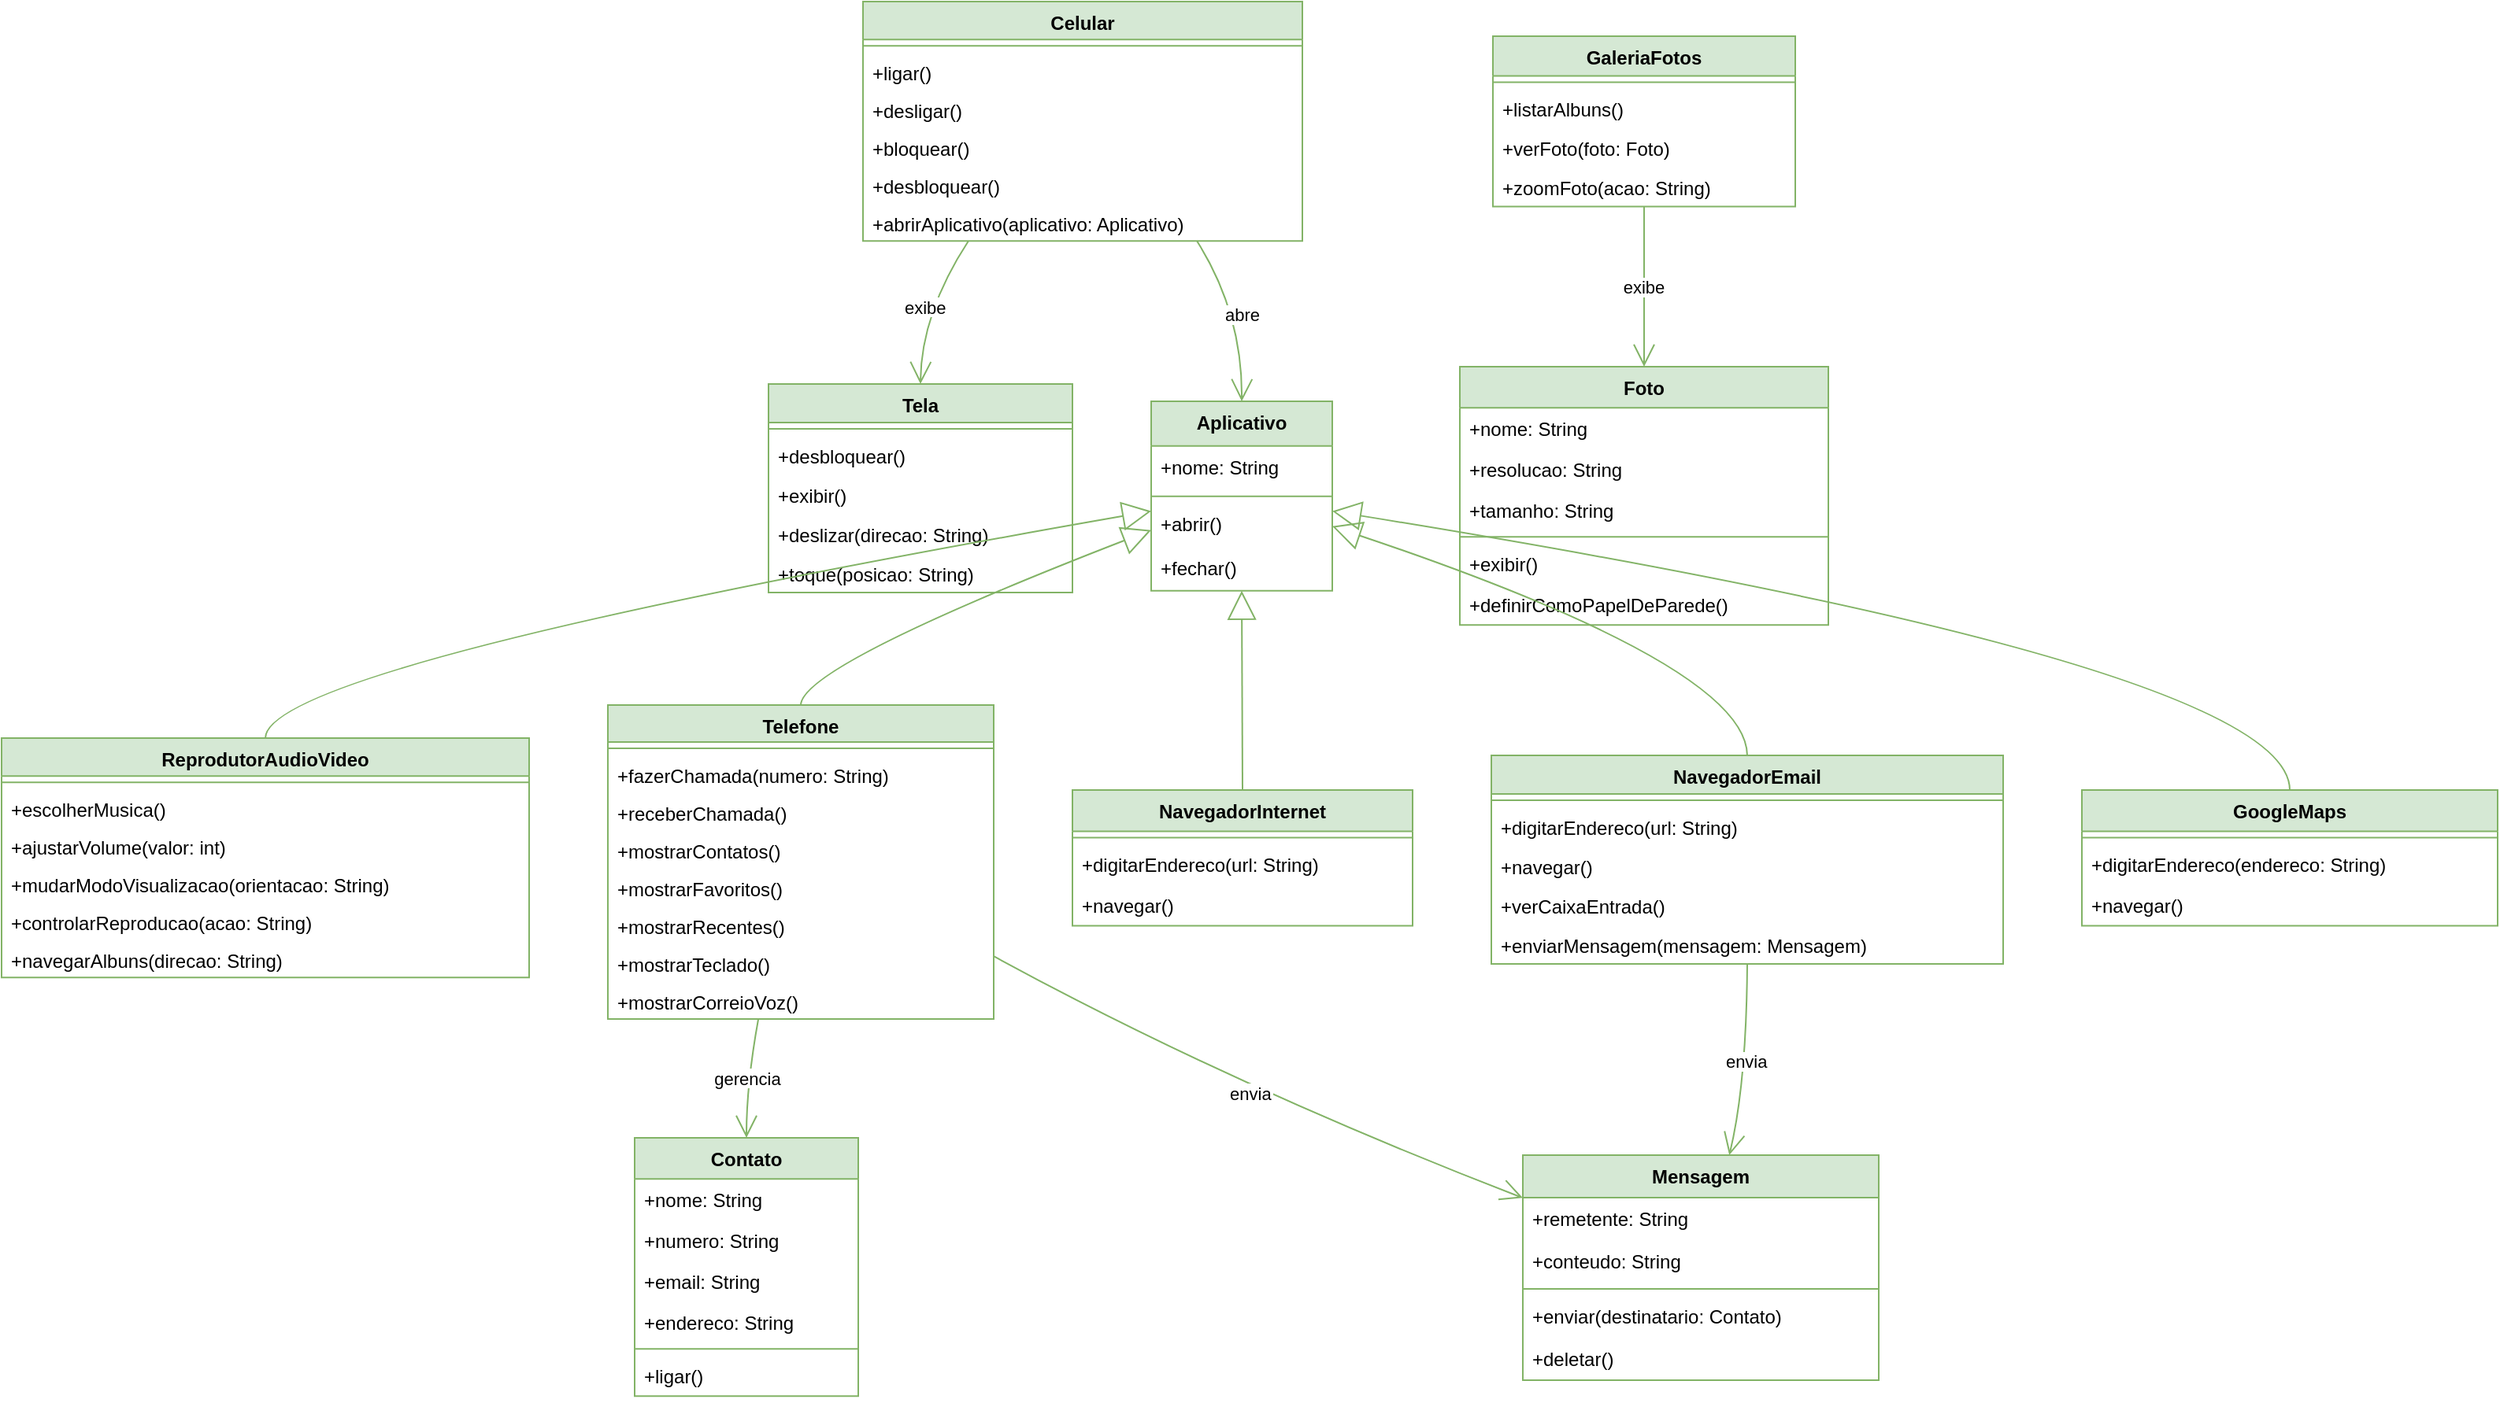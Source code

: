 <mxfile version="24.7.7">
  <diagram name="Página-1" id="i3arngXBK6aazVqH8wwT">
    <mxGraphModel dx="1846" dy="1923" grid="1" gridSize="10" guides="1" tooltips="1" connect="1" arrows="1" fold="1" page="1" pageScale="1" pageWidth="827" pageHeight="1169" math="0" shadow="0">
      <root>
        <mxCell id="0" />
        <mxCell id="1" parent="0" />
        <mxCell id="HxGZYHZd_KxmIYf0BlvW-110" value="Celular" style="swimlane;fontStyle=1;align=center;verticalAlign=top;childLayout=stackLayout;horizontal=1;startSize=24.092;horizontalStack=0;resizeParent=1;resizeParentMax=0;resizeLast=0;collapsible=0;marginBottom=0;fillColor=#d5e8d4;strokeColor=#82b366;" vertex="1" parent="1">
          <mxGeometry x="2247" y="30" width="279" height="152.092" as="geometry" />
        </mxCell>
        <mxCell id="HxGZYHZd_KxmIYf0BlvW-111" style="line;strokeWidth=1;fillColor=none;align=left;verticalAlign=middle;spacingTop=-1;spacingLeft=3;spacingRight=3;rotatable=0;labelPosition=right;points=[];portConstraint=eastwest;strokeColor=inherit;" vertex="1" parent="HxGZYHZd_KxmIYf0BlvW-110">
          <mxGeometry y="24.092" width="279" height="8" as="geometry" />
        </mxCell>
        <mxCell id="HxGZYHZd_KxmIYf0BlvW-112" value="+ligar()" style="text;strokeColor=none;fillColor=none;align=left;verticalAlign=top;spacingLeft=4;spacingRight=4;overflow=hidden;rotatable=0;points=[[0,0.5],[1,0.5]];portConstraint=eastwest;" vertex="1" parent="HxGZYHZd_KxmIYf0BlvW-110">
          <mxGeometry y="32.092" width="279" height="24" as="geometry" />
        </mxCell>
        <mxCell id="HxGZYHZd_KxmIYf0BlvW-113" value="+desligar()" style="text;strokeColor=none;fillColor=none;align=left;verticalAlign=top;spacingLeft=4;spacingRight=4;overflow=hidden;rotatable=0;points=[[0,0.5],[1,0.5]];portConstraint=eastwest;" vertex="1" parent="HxGZYHZd_KxmIYf0BlvW-110">
          <mxGeometry y="56.092" width="279" height="24" as="geometry" />
        </mxCell>
        <mxCell id="HxGZYHZd_KxmIYf0BlvW-114" value="+bloquear()" style="text;strokeColor=none;fillColor=none;align=left;verticalAlign=top;spacingLeft=4;spacingRight=4;overflow=hidden;rotatable=0;points=[[0,0.5],[1,0.5]];portConstraint=eastwest;" vertex="1" parent="HxGZYHZd_KxmIYf0BlvW-110">
          <mxGeometry y="80.092" width="279" height="24" as="geometry" />
        </mxCell>
        <mxCell id="HxGZYHZd_KxmIYf0BlvW-115" value="+desbloquear()" style="text;strokeColor=none;fillColor=none;align=left;verticalAlign=top;spacingLeft=4;spacingRight=4;overflow=hidden;rotatable=0;points=[[0,0.5],[1,0.5]];portConstraint=eastwest;" vertex="1" parent="HxGZYHZd_KxmIYf0BlvW-110">
          <mxGeometry y="104.092" width="279" height="24" as="geometry" />
        </mxCell>
        <mxCell id="HxGZYHZd_KxmIYf0BlvW-116" value="+abrirAplicativo(aplicativo: Aplicativo)" style="text;strokeColor=none;fillColor=none;align=left;verticalAlign=top;spacingLeft=4;spacingRight=4;overflow=hidden;rotatable=0;points=[[0,0.5],[1,0.5]];portConstraint=eastwest;" vertex="1" parent="HxGZYHZd_KxmIYf0BlvW-110">
          <mxGeometry y="128.092" width="279" height="24" as="geometry" />
        </mxCell>
        <mxCell id="HxGZYHZd_KxmIYf0BlvW-117" value="Tela" style="swimlane;fontStyle=1;align=center;verticalAlign=top;childLayout=stackLayout;horizontal=1;startSize=24.545;horizontalStack=0;resizeParent=1;resizeParentMax=0;resizeLast=0;collapsible=0;marginBottom=0;fillColor=#d5e8d4;strokeColor=#82b366;" vertex="1" parent="1">
          <mxGeometry x="2187" y="273" width="193" height="132.545" as="geometry" />
        </mxCell>
        <mxCell id="HxGZYHZd_KxmIYf0BlvW-118" style="line;strokeWidth=1;fillColor=none;align=left;verticalAlign=middle;spacingTop=-1;spacingLeft=3;spacingRight=3;rotatable=0;labelPosition=right;points=[];portConstraint=eastwest;strokeColor=inherit;" vertex="1" parent="HxGZYHZd_KxmIYf0BlvW-117">
          <mxGeometry y="24.545" width="193" height="8" as="geometry" />
        </mxCell>
        <mxCell id="HxGZYHZd_KxmIYf0BlvW-119" value="+desbloquear()" style="text;strokeColor=none;fillColor=none;align=left;verticalAlign=top;spacingLeft=4;spacingRight=4;overflow=hidden;rotatable=0;points=[[0,0.5],[1,0.5]];portConstraint=eastwest;" vertex="1" parent="HxGZYHZd_KxmIYf0BlvW-117">
          <mxGeometry y="32.545" width="193" height="25" as="geometry" />
        </mxCell>
        <mxCell id="HxGZYHZd_KxmIYf0BlvW-120" value="+exibir()" style="text;strokeColor=none;fillColor=none;align=left;verticalAlign=top;spacingLeft=4;spacingRight=4;overflow=hidden;rotatable=0;points=[[0,0.5],[1,0.5]];portConstraint=eastwest;" vertex="1" parent="HxGZYHZd_KxmIYf0BlvW-117">
          <mxGeometry y="57.545" width="193" height="25" as="geometry" />
        </mxCell>
        <mxCell id="HxGZYHZd_KxmIYf0BlvW-121" value="+deslizar(direcao: String)" style="text;strokeColor=none;fillColor=none;align=left;verticalAlign=top;spacingLeft=4;spacingRight=4;overflow=hidden;rotatable=0;points=[[0,0.5],[1,0.5]];portConstraint=eastwest;" vertex="1" parent="HxGZYHZd_KxmIYf0BlvW-117">
          <mxGeometry y="82.545" width="193" height="25" as="geometry" />
        </mxCell>
        <mxCell id="HxGZYHZd_KxmIYf0BlvW-122" value="+toque(posicao: String)" style="text;strokeColor=none;fillColor=none;align=left;verticalAlign=top;spacingLeft=4;spacingRight=4;overflow=hidden;rotatable=0;points=[[0,0.5],[1,0.5]];portConstraint=eastwest;" vertex="1" parent="HxGZYHZd_KxmIYf0BlvW-117">
          <mxGeometry y="107.545" width="193" height="25" as="geometry" />
        </mxCell>
        <mxCell id="HxGZYHZd_KxmIYf0BlvW-123" value="Aplicativo" style="swimlane;fontStyle=1;align=center;verticalAlign=top;childLayout=stackLayout;horizontal=1;startSize=28.35;horizontalStack=0;resizeParent=1;resizeParentMax=0;resizeLast=0;collapsible=0;marginBottom=0;fillColor=#d5e8d4;strokeColor=#82b366;" vertex="1" parent="1">
          <mxGeometry x="2430" y="284" width="115" height="120.35" as="geometry" />
        </mxCell>
        <mxCell id="HxGZYHZd_KxmIYf0BlvW-124" value="+nome: String" style="text;strokeColor=none;fillColor=none;align=left;verticalAlign=top;spacingLeft=4;spacingRight=4;overflow=hidden;rotatable=0;points=[[0,0.5],[1,0.5]];portConstraint=eastwest;" vertex="1" parent="HxGZYHZd_KxmIYf0BlvW-123">
          <mxGeometry y="28.35" width="115" height="28" as="geometry" />
        </mxCell>
        <mxCell id="HxGZYHZd_KxmIYf0BlvW-125" style="line;strokeWidth=1;fillColor=none;align=left;verticalAlign=middle;spacingTop=-1;spacingLeft=3;spacingRight=3;rotatable=0;labelPosition=right;points=[];portConstraint=eastwest;strokeColor=inherit;" vertex="1" parent="HxGZYHZd_KxmIYf0BlvW-123">
          <mxGeometry y="56.35" width="115" height="8" as="geometry" />
        </mxCell>
        <mxCell id="HxGZYHZd_KxmIYf0BlvW-126" value="+abrir()" style="text;strokeColor=none;fillColor=none;align=left;verticalAlign=top;spacingLeft=4;spacingRight=4;overflow=hidden;rotatable=0;points=[[0,0.5],[1,0.5]];portConstraint=eastwest;" vertex="1" parent="HxGZYHZd_KxmIYf0BlvW-123">
          <mxGeometry y="64.35" width="115" height="28" as="geometry" />
        </mxCell>
        <mxCell id="HxGZYHZd_KxmIYf0BlvW-127" value="+fechar()" style="text;strokeColor=none;fillColor=none;align=left;verticalAlign=top;spacingLeft=4;spacingRight=4;overflow=hidden;rotatable=0;points=[[0,0.5],[1,0.5]];portConstraint=eastwest;" vertex="1" parent="HxGZYHZd_KxmIYf0BlvW-123">
          <mxGeometry y="92.35" width="115" height="28" as="geometry" />
        </mxCell>
        <mxCell id="HxGZYHZd_KxmIYf0BlvW-128" value="ReprodutorAudioVideo" style="swimlane;fontStyle=1;align=center;verticalAlign=top;childLayout=stackLayout;horizontal=1;startSize=24.092;horizontalStack=0;resizeParent=1;resizeParentMax=0;resizeLast=0;collapsible=0;marginBottom=0;fillColor=#d5e8d4;strokeColor=#82b366;" vertex="1" parent="1">
          <mxGeometry x="1700" y="498" width="335" height="152.092" as="geometry" />
        </mxCell>
        <mxCell id="HxGZYHZd_KxmIYf0BlvW-129" style="line;strokeWidth=1;fillColor=none;align=left;verticalAlign=middle;spacingTop=-1;spacingLeft=3;spacingRight=3;rotatable=0;labelPosition=right;points=[];portConstraint=eastwest;strokeColor=inherit;" vertex="1" parent="HxGZYHZd_KxmIYf0BlvW-128">
          <mxGeometry y="24.092" width="335" height="8" as="geometry" />
        </mxCell>
        <mxCell id="HxGZYHZd_KxmIYf0BlvW-130" value="+escolherMusica()" style="text;strokeColor=none;fillColor=none;align=left;verticalAlign=top;spacingLeft=4;spacingRight=4;overflow=hidden;rotatable=0;points=[[0,0.5],[1,0.5]];portConstraint=eastwest;" vertex="1" parent="HxGZYHZd_KxmIYf0BlvW-128">
          <mxGeometry y="32.092" width="335" height="24" as="geometry" />
        </mxCell>
        <mxCell id="HxGZYHZd_KxmIYf0BlvW-131" value="+ajustarVolume(valor: int)" style="text;strokeColor=none;fillColor=none;align=left;verticalAlign=top;spacingLeft=4;spacingRight=4;overflow=hidden;rotatable=0;points=[[0,0.5],[1,0.5]];portConstraint=eastwest;" vertex="1" parent="HxGZYHZd_KxmIYf0BlvW-128">
          <mxGeometry y="56.092" width="335" height="24" as="geometry" />
        </mxCell>
        <mxCell id="HxGZYHZd_KxmIYf0BlvW-132" value="+mudarModoVisualizacao(orientacao: String)" style="text;strokeColor=none;fillColor=none;align=left;verticalAlign=top;spacingLeft=4;spacingRight=4;overflow=hidden;rotatable=0;points=[[0,0.5],[1,0.5]];portConstraint=eastwest;" vertex="1" parent="HxGZYHZd_KxmIYf0BlvW-128">
          <mxGeometry y="80.092" width="335" height="24" as="geometry" />
        </mxCell>
        <mxCell id="HxGZYHZd_KxmIYf0BlvW-133" value="+controlarReproducao(acao: String)" style="text;strokeColor=none;fillColor=none;align=left;verticalAlign=top;spacingLeft=4;spacingRight=4;overflow=hidden;rotatable=0;points=[[0,0.5],[1,0.5]];portConstraint=eastwest;" vertex="1" parent="HxGZYHZd_KxmIYf0BlvW-128">
          <mxGeometry y="104.092" width="335" height="24" as="geometry" />
        </mxCell>
        <mxCell id="HxGZYHZd_KxmIYf0BlvW-134" value="+navegarAlbuns(direcao: String)" style="text;strokeColor=none;fillColor=none;align=left;verticalAlign=top;spacingLeft=4;spacingRight=4;overflow=hidden;rotatable=0;points=[[0,0.5],[1,0.5]];portConstraint=eastwest;" vertex="1" parent="HxGZYHZd_KxmIYf0BlvW-128">
          <mxGeometry y="128.092" width="335" height="24" as="geometry" />
        </mxCell>
        <mxCell id="HxGZYHZd_KxmIYf0BlvW-135" value="Telefone" style="swimlane;fontStyle=1;align=center;verticalAlign=top;childLayout=stackLayout;horizontal=1;startSize=23.506;horizontalStack=0;resizeParent=1;resizeParentMax=0;resizeLast=0;collapsible=0;marginBottom=0;fillColor=#d5e8d4;strokeColor=#82b366;" vertex="1" parent="1">
          <mxGeometry x="2085" y="477" width="245" height="199.506" as="geometry" />
        </mxCell>
        <mxCell id="HxGZYHZd_KxmIYf0BlvW-136" style="line;strokeWidth=1;fillColor=none;align=left;verticalAlign=middle;spacingTop=-1;spacingLeft=3;spacingRight=3;rotatable=0;labelPosition=right;points=[];portConstraint=eastwest;strokeColor=inherit;" vertex="1" parent="HxGZYHZd_KxmIYf0BlvW-135">
          <mxGeometry y="23.506" width="245" height="8" as="geometry" />
        </mxCell>
        <mxCell id="HxGZYHZd_KxmIYf0BlvW-137" value="+fazerChamada(numero: String)" style="text;strokeColor=none;fillColor=none;align=left;verticalAlign=top;spacingLeft=4;spacingRight=4;overflow=hidden;rotatable=0;points=[[0,0.5],[1,0.5]];portConstraint=eastwest;" vertex="1" parent="HxGZYHZd_KxmIYf0BlvW-135">
          <mxGeometry y="31.506" width="245" height="24" as="geometry" />
        </mxCell>
        <mxCell id="HxGZYHZd_KxmIYf0BlvW-138" value="+receberChamada()" style="text;strokeColor=none;fillColor=none;align=left;verticalAlign=top;spacingLeft=4;spacingRight=4;overflow=hidden;rotatable=0;points=[[0,0.5],[1,0.5]];portConstraint=eastwest;" vertex="1" parent="HxGZYHZd_KxmIYf0BlvW-135">
          <mxGeometry y="55.506" width="245" height="24" as="geometry" />
        </mxCell>
        <mxCell id="HxGZYHZd_KxmIYf0BlvW-139" value="+mostrarContatos()" style="text;strokeColor=none;fillColor=none;align=left;verticalAlign=top;spacingLeft=4;spacingRight=4;overflow=hidden;rotatable=0;points=[[0,0.5],[1,0.5]];portConstraint=eastwest;" vertex="1" parent="HxGZYHZd_KxmIYf0BlvW-135">
          <mxGeometry y="79.506" width="245" height="24" as="geometry" />
        </mxCell>
        <mxCell id="HxGZYHZd_KxmIYf0BlvW-140" value="+mostrarFavoritos()" style="text;strokeColor=none;fillColor=none;align=left;verticalAlign=top;spacingLeft=4;spacingRight=4;overflow=hidden;rotatable=0;points=[[0,0.5],[1,0.5]];portConstraint=eastwest;" vertex="1" parent="HxGZYHZd_KxmIYf0BlvW-135">
          <mxGeometry y="103.506" width="245" height="24" as="geometry" />
        </mxCell>
        <mxCell id="HxGZYHZd_KxmIYf0BlvW-141" value="+mostrarRecentes()" style="text;strokeColor=none;fillColor=none;align=left;verticalAlign=top;spacingLeft=4;spacingRight=4;overflow=hidden;rotatable=0;points=[[0,0.5],[1,0.5]];portConstraint=eastwest;" vertex="1" parent="HxGZYHZd_KxmIYf0BlvW-135">
          <mxGeometry y="127.506" width="245" height="24" as="geometry" />
        </mxCell>
        <mxCell id="HxGZYHZd_KxmIYf0BlvW-142" value="+mostrarTeclado()" style="text;strokeColor=none;fillColor=none;align=left;verticalAlign=top;spacingLeft=4;spacingRight=4;overflow=hidden;rotatable=0;points=[[0,0.5],[1,0.5]];portConstraint=eastwest;" vertex="1" parent="HxGZYHZd_KxmIYf0BlvW-135">
          <mxGeometry y="151.506" width="245" height="24" as="geometry" />
        </mxCell>
        <mxCell id="HxGZYHZd_KxmIYf0BlvW-143" value="+mostrarCorreioVoz()" style="text;strokeColor=none;fillColor=none;align=left;verticalAlign=top;spacingLeft=4;spacingRight=4;overflow=hidden;rotatable=0;points=[[0,0.5],[1,0.5]];portConstraint=eastwest;" vertex="1" parent="HxGZYHZd_KxmIYf0BlvW-135">
          <mxGeometry y="175.506" width="245" height="24" as="geometry" />
        </mxCell>
        <mxCell id="HxGZYHZd_KxmIYf0BlvW-144" value="Contato" style="swimlane;fontStyle=1;align=center;verticalAlign=top;childLayout=stackLayout;horizontal=1;startSize=26.1;horizontalStack=0;resizeParent=1;resizeParentMax=0;resizeLast=0;collapsible=0;marginBottom=0;fillColor=#d5e8d4;strokeColor=#82b366;" vertex="1" parent="1">
          <mxGeometry x="2102" y="752" width="142" height="164.1" as="geometry" />
        </mxCell>
        <mxCell id="HxGZYHZd_KxmIYf0BlvW-145" value="+nome: String" style="text;strokeColor=none;fillColor=none;align=left;verticalAlign=top;spacingLeft=4;spacingRight=4;overflow=hidden;rotatable=0;points=[[0,0.5],[1,0.5]];portConstraint=eastwest;" vertex="1" parent="HxGZYHZd_KxmIYf0BlvW-144">
          <mxGeometry y="26.1" width="142" height="26" as="geometry" />
        </mxCell>
        <mxCell id="HxGZYHZd_KxmIYf0BlvW-146" value="+numero: String" style="text;strokeColor=none;fillColor=none;align=left;verticalAlign=top;spacingLeft=4;spacingRight=4;overflow=hidden;rotatable=0;points=[[0,0.5],[1,0.5]];portConstraint=eastwest;" vertex="1" parent="HxGZYHZd_KxmIYf0BlvW-144">
          <mxGeometry y="52.1" width="142" height="26" as="geometry" />
        </mxCell>
        <mxCell id="HxGZYHZd_KxmIYf0BlvW-147" value="+email: String" style="text;strokeColor=none;fillColor=none;align=left;verticalAlign=top;spacingLeft=4;spacingRight=4;overflow=hidden;rotatable=0;points=[[0,0.5],[1,0.5]];portConstraint=eastwest;" vertex="1" parent="HxGZYHZd_KxmIYf0BlvW-144">
          <mxGeometry y="78.1" width="142" height="26" as="geometry" />
        </mxCell>
        <mxCell id="HxGZYHZd_KxmIYf0BlvW-148" value="+endereco: String" style="text;strokeColor=none;fillColor=none;align=left;verticalAlign=top;spacingLeft=4;spacingRight=4;overflow=hidden;rotatable=0;points=[[0,0.5],[1,0.5]];portConstraint=eastwest;" vertex="1" parent="HxGZYHZd_KxmIYf0BlvW-144">
          <mxGeometry y="104.1" width="142" height="26" as="geometry" />
        </mxCell>
        <mxCell id="HxGZYHZd_KxmIYf0BlvW-149" style="line;strokeWidth=1;fillColor=none;align=left;verticalAlign=middle;spacingTop=-1;spacingLeft=3;spacingRight=3;rotatable=0;labelPosition=right;points=[];portConstraint=eastwest;strokeColor=inherit;" vertex="1" parent="HxGZYHZd_KxmIYf0BlvW-144">
          <mxGeometry y="130.1" width="142" height="8" as="geometry" />
        </mxCell>
        <mxCell id="HxGZYHZd_KxmIYf0BlvW-150" value="+ligar()" style="text;strokeColor=none;fillColor=none;align=left;verticalAlign=top;spacingLeft=4;spacingRight=4;overflow=hidden;rotatable=0;points=[[0,0.5],[1,0.5]];portConstraint=eastwest;" vertex="1" parent="HxGZYHZd_KxmIYf0BlvW-144">
          <mxGeometry y="138.1" width="142" height="26" as="geometry" />
        </mxCell>
        <mxCell id="HxGZYHZd_KxmIYf0BlvW-151" value="Mensagem" style="swimlane;fontStyle=1;align=center;verticalAlign=top;childLayout=stackLayout;horizontal=1;startSize=27;horizontalStack=0;resizeParent=1;resizeParentMax=0;resizeLast=0;collapsible=0;marginBottom=0;fillColor=#d5e8d4;strokeColor=#82b366;" vertex="1" parent="1">
          <mxGeometry x="2666" y="763" width="226" height="143" as="geometry" />
        </mxCell>
        <mxCell id="HxGZYHZd_KxmIYf0BlvW-152" value="+remetente: String" style="text;strokeColor=none;fillColor=none;align=left;verticalAlign=top;spacingLeft=4;spacingRight=4;overflow=hidden;rotatable=0;points=[[0,0.5],[1,0.5]];portConstraint=eastwest;" vertex="1" parent="HxGZYHZd_KxmIYf0BlvW-151">
          <mxGeometry y="27" width="226" height="27" as="geometry" />
        </mxCell>
        <mxCell id="HxGZYHZd_KxmIYf0BlvW-153" value="+conteudo: String" style="text;strokeColor=none;fillColor=none;align=left;verticalAlign=top;spacingLeft=4;spacingRight=4;overflow=hidden;rotatable=0;points=[[0,0.5],[1,0.5]];portConstraint=eastwest;" vertex="1" parent="HxGZYHZd_KxmIYf0BlvW-151">
          <mxGeometry y="54" width="226" height="27" as="geometry" />
        </mxCell>
        <mxCell id="HxGZYHZd_KxmIYf0BlvW-154" style="line;strokeWidth=1;fillColor=none;align=left;verticalAlign=middle;spacingTop=-1;spacingLeft=3;spacingRight=3;rotatable=0;labelPosition=right;points=[];portConstraint=eastwest;strokeColor=inherit;" vertex="1" parent="HxGZYHZd_KxmIYf0BlvW-151">
          <mxGeometry y="81" width="226" height="8" as="geometry" />
        </mxCell>
        <mxCell id="HxGZYHZd_KxmIYf0BlvW-155" value="+enviar(destinatario: Contato)" style="text;strokeColor=none;fillColor=none;align=left;verticalAlign=top;spacingLeft=4;spacingRight=4;overflow=hidden;rotatable=0;points=[[0,0.5],[1,0.5]];portConstraint=eastwest;" vertex="1" parent="HxGZYHZd_KxmIYf0BlvW-151">
          <mxGeometry y="89" width="226" height="27" as="geometry" />
        </mxCell>
        <mxCell id="HxGZYHZd_KxmIYf0BlvW-156" value="+deletar()" style="text;strokeColor=none;fillColor=none;align=left;verticalAlign=top;spacingLeft=4;spacingRight=4;overflow=hidden;rotatable=0;points=[[0,0.5],[1,0.5]];portConstraint=eastwest;" vertex="1" parent="HxGZYHZd_KxmIYf0BlvW-151">
          <mxGeometry y="116" width="226" height="27" as="geometry" />
        </mxCell>
        <mxCell id="HxGZYHZd_KxmIYf0BlvW-157" value="GaleriaFotos" style="swimlane;fontStyle=1;align=center;verticalAlign=top;childLayout=stackLayout;horizontal=1;startSize=25.2;horizontalStack=0;resizeParent=1;resizeParentMax=0;resizeLast=0;collapsible=0;marginBottom=0;fillColor=#d5e8d4;strokeColor=#82b366;" vertex="1" parent="1">
          <mxGeometry x="2647" y="52" width="192" height="108.2" as="geometry" />
        </mxCell>
        <mxCell id="HxGZYHZd_KxmIYf0BlvW-158" style="line;strokeWidth=1;fillColor=none;align=left;verticalAlign=middle;spacingTop=-1;spacingLeft=3;spacingRight=3;rotatable=0;labelPosition=right;points=[];portConstraint=eastwest;strokeColor=inherit;" vertex="1" parent="HxGZYHZd_KxmIYf0BlvW-157">
          <mxGeometry y="25.2" width="192" height="8" as="geometry" />
        </mxCell>
        <mxCell id="HxGZYHZd_KxmIYf0BlvW-159" value="+listarAlbuns()" style="text;strokeColor=none;fillColor=none;align=left;verticalAlign=top;spacingLeft=4;spacingRight=4;overflow=hidden;rotatable=0;points=[[0,0.5],[1,0.5]];portConstraint=eastwest;" vertex="1" parent="HxGZYHZd_KxmIYf0BlvW-157">
          <mxGeometry y="33.2" width="192" height="25" as="geometry" />
        </mxCell>
        <mxCell id="HxGZYHZd_KxmIYf0BlvW-160" value="+verFoto(foto: Foto)" style="text;strokeColor=none;fillColor=none;align=left;verticalAlign=top;spacingLeft=4;spacingRight=4;overflow=hidden;rotatable=0;points=[[0,0.5],[1,0.5]];portConstraint=eastwest;" vertex="1" parent="HxGZYHZd_KxmIYf0BlvW-157">
          <mxGeometry y="58.2" width="192" height="25" as="geometry" />
        </mxCell>
        <mxCell id="HxGZYHZd_KxmIYf0BlvW-161" value="+zoomFoto(acao: String)" style="text;strokeColor=none;fillColor=none;align=left;verticalAlign=top;spacingLeft=4;spacingRight=4;overflow=hidden;rotatable=0;points=[[0,0.5],[1,0.5]];portConstraint=eastwest;" vertex="1" parent="HxGZYHZd_KxmIYf0BlvW-157">
          <mxGeometry y="83.2" width="192" height="25" as="geometry" />
        </mxCell>
        <mxCell id="HxGZYHZd_KxmIYf0BlvW-162" value="Foto" style="swimlane;fontStyle=1;align=center;verticalAlign=top;childLayout=stackLayout;horizontal=1;startSize=26.1;horizontalStack=0;resizeParent=1;resizeParentMax=0;resizeLast=0;collapsible=0;marginBottom=0;fillColor=#d5e8d4;strokeColor=#82b366;" vertex="1" parent="1">
          <mxGeometry x="2626" y="262" width="234" height="164.1" as="geometry" />
        </mxCell>
        <mxCell id="HxGZYHZd_KxmIYf0BlvW-163" value="+nome: String" style="text;strokeColor=none;fillColor=none;align=left;verticalAlign=top;spacingLeft=4;spacingRight=4;overflow=hidden;rotatable=0;points=[[0,0.5],[1,0.5]];portConstraint=eastwest;" vertex="1" parent="HxGZYHZd_KxmIYf0BlvW-162">
          <mxGeometry y="26.1" width="234" height="26" as="geometry" />
        </mxCell>
        <mxCell id="HxGZYHZd_KxmIYf0BlvW-164" value="+resolucao: String" style="text;strokeColor=none;fillColor=none;align=left;verticalAlign=top;spacingLeft=4;spacingRight=4;overflow=hidden;rotatable=0;points=[[0,0.5],[1,0.5]];portConstraint=eastwest;" vertex="1" parent="HxGZYHZd_KxmIYf0BlvW-162">
          <mxGeometry y="52.1" width="234" height="26" as="geometry" />
        </mxCell>
        <mxCell id="HxGZYHZd_KxmIYf0BlvW-165" value="+tamanho: String" style="text;strokeColor=none;fillColor=none;align=left;verticalAlign=top;spacingLeft=4;spacingRight=4;overflow=hidden;rotatable=0;points=[[0,0.5],[1,0.5]];portConstraint=eastwest;" vertex="1" parent="HxGZYHZd_KxmIYf0BlvW-162">
          <mxGeometry y="78.1" width="234" height="26" as="geometry" />
        </mxCell>
        <mxCell id="HxGZYHZd_KxmIYf0BlvW-166" style="line;strokeWidth=1;fillColor=none;align=left;verticalAlign=middle;spacingTop=-1;spacingLeft=3;spacingRight=3;rotatable=0;labelPosition=right;points=[];portConstraint=eastwest;strokeColor=inherit;" vertex="1" parent="HxGZYHZd_KxmIYf0BlvW-162">
          <mxGeometry y="104.1" width="234" height="8" as="geometry" />
        </mxCell>
        <mxCell id="HxGZYHZd_KxmIYf0BlvW-167" value="+exibir()" style="text;strokeColor=none;fillColor=none;align=left;verticalAlign=top;spacingLeft=4;spacingRight=4;overflow=hidden;rotatable=0;points=[[0,0.5],[1,0.5]];portConstraint=eastwest;" vertex="1" parent="HxGZYHZd_KxmIYf0BlvW-162">
          <mxGeometry y="112.1" width="234" height="26" as="geometry" />
        </mxCell>
        <mxCell id="HxGZYHZd_KxmIYf0BlvW-168" value="+definirComoPapelDeParede()" style="text;strokeColor=none;fillColor=none;align=left;verticalAlign=top;spacingLeft=4;spacingRight=4;overflow=hidden;rotatable=0;points=[[0,0.5],[1,0.5]];portConstraint=eastwest;" vertex="1" parent="HxGZYHZd_KxmIYf0BlvW-162">
          <mxGeometry y="138.1" width="234" height="26" as="geometry" />
        </mxCell>
        <mxCell id="HxGZYHZd_KxmIYf0BlvW-169" value="NavegadorInternet" style="swimlane;fontStyle=1;align=center;verticalAlign=top;childLayout=stackLayout;horizontal=1;startSize=26.229;horizontalStack=0;resizeParent=1;resizeParentMax=0;resizeLast=0;collapsible=0;marginBottom=0;fillColor=#d5e8d4;strokeColor=#82b366;" vertex="1" parent="1">
          <mxGeometry x="2380" y="531" width="216" height="86.229" as="geometry" />
        </mxCell>
        <mxCell id="HxGZYHZd_KxmIYf0BlvW-170" style="line;strokeWidth=1;fillColor=none;align=left;verticalAlign=middle;spacingTop=-1;spacingLeft=3;spacingRight=3;rotatable=0;labelPosition=right;points=[];portConstraint=eastwest;strokeColor=inherit;" vertex="1" parent="HxGZYHZd_KxmIYf0BlvW-169">
          <mxGeometry y="26.229" width="216" height="8" as="geometry" />
        </mxCell>
        <mxCell id="HxGZYHZd_KxmIYf0BlvW-171" value="+digitarEndereco(url: String)" style="text;strokeColor=none;fillColor=none;align=left;verticalAlign=top;spacingLeft=4;spacingRight=4;overflow=hidden;rotatable=0;points=[[0,0.5],[1,0.5]];portConstraint=eastwest;" vertex="1" parent="HxGZYHZd_KxmIYf0BlvW-169">
          <mxGeometry y="34.229" width="216" height="26" as="geometry" />
        </mxCell>
        <mxCell id="HxGZYHZd_KxmIYf0BlvW-172" value="+navegar()" style="text;strokeColor=none;fillColor=none;align=left;verticalAlign=top;spacingLeft=4;spacingRight=4;overflow=hidden;rotatable=0;points=[[0,0.5],[1,0.5]];portConstraint=eastwest;" vertex="1" parent="HxGZYHZd_KxmIYf0BlvW-169">
          <mxGeometry y="60.229" width="216" height="26" as="geometry" />
        </mxCell>
        <mxCell id="HxGZYHZd_KxmIYf0BlvW-173" value="NavegadorEmail" style="swimlane;fontStyle=1;align=center;verticalAlign=top;childLayout=stackLayout;horizontal=1;startSize=24.545;horizontalStack=0;resizeParent=1;resizeParentMax=0;resizeLast=0;collapsible=0;marginBottom=0;fillColor=#d5e8d4;strokeColor=#82b366;" vertex="1" parent="1">
          <mxGeometry x="2646" y="509" width="325" height="132.545" as="geometry" />
        </mxCell>
        <mxCell id="HxGZYHZd_KxmIYf0BlvW-174" style="line;strokeWidth=1;fillColor=none;align=left;verticalAlign=middle;spacingTop=-1;spacingLeft=3;spacingRight=3;rotatable=0;labelPosition=right;points=[];portConstraint=eastwest;strokeColor=inherit;" vertex="1" parent="HxGZYHZd_KxmIYf0BlvW-173">
          <mxGeometry y="24.545" width="325" height="8" as="geometry" />
        </mxCell>
        <mxCell id="HxGZYHZd_KxmIYf0BlvW-175" value="+digitarEndereco(url: String)" style="text;strokeColor=none;fillColor=none;align=left;verticalAlign=top;spacingLeft=4;spacingRight=4;overflow=hidden;rotatable=0;points=[[0,0.5],[1,0.5]];portConstraint=eastwest;" vertex="1" parent="HxGZYHZd_KxmIYf0BlvW-173">
          <mxGeometry y="32.545" width="325" height="25" as="geometry" />
        </mxCell>
        <mxCell id="HxGZYHZd_KxmIYf0BlvW-176" value="+navegar()" style="text;strokeColor=none;fillColor=none;align=left;verticalAlign=top;spacingLeft=4;spacingRight=4;overflow=hidden;rotatable=0;points=[[0,0.5],[1,0.5]];portConstraint=eastwest;" vertex="1" parent="HxGZYHZd_KxmIYf0BlvW-173">
          <mxGeometry y="57.545" width="325" height="25" as="geometry" />
        </mxCell>
        <mxCell id="HxGZYHZd_KxmIYf0BlvW-177" value="+verCaixaEntrada()" style="text;strokeColor=none;fillColor=none;align=left;verticalAlign=top;spacingLeft=4;spacingRight=4;overflow=hidden;rotatable=0;points=[[0,0.5],[1,0.5]];portConstraint=eastwest;" vertex="1" parent="HxGZYHZd_KxmIYf0BlvW-173">
          <mxGeometry y="82.545" width="325" height="25" as="geometry" />
        </mxCell>
        <mxCell id="HxGZYHZd_KxmIYf0BlvW-178" value="+enviarMensagem(mensagem: Mensagem)" style="text;strokeColor=none;fillColor=none;align=left;verticalAlign=top;spacingLeft=4;spacingRight=4;overflow=hidden;rotatable=0;points=[[0,0.5],[1,0.5]];portConstraint=eastwest;" vertex="1" parent="HxGZYHZd_KxmIYf0BlvW-173">
          <mxGeometry y="107.545" width="325" height="25" as="geometry" />
        </mxCell>
        <mxCell id="HxGZYHZd_KxmIYf0BlvW-179" value="GoogleMaps" style="swimlane;fontStyle=1;align=center;verticalAlign=top;childLayout=stackLayout;horizontal=1;startSize=26.229;horizontalStack=0;resizeParent=1;resizeParentMax=0;resizeLast=0;collapsible=0;marginBottom=0;fillColor=#d5e8d4;strokeColor=#82b366;" vertex="1" parent="1">
          <mxGeometry x="3021" y="531" width="264" height="86.229" as="geometry" />
        </mxCell>
        <mxCell id="HxGZYHZd_KxmIYf0BlvW-180" style="line;strokeWidth=1;fillColor=none;align=left;verticalAlign=middle;spacingTop=-1;spacingLeft=3;spacingRight=3;rotatable=0;labelPosition=right;points=[];portConstraint=eastwest;strokeColor=inherit;" vertex="1" parent="HxGZYHZd_KxmIYf0BlvW-179">
          <mxGeometry y="26.229" width="264" height="8" as="geometry" />
        </mxCell>
        <mxCell id="HxGZYHZd_KxmIYf0BlvW-181" value="+digitarEndereco(endereco: String)" style="text;strokeColor=none;fillColor=none;align=left;verticalAlign=top;spacingLeft=4;spacingRight=4;overflow=hidden;rotatable=0;points=[[0,0.5],[1,0.5]];portConstraint=eastwest;" vertex="1" parent="HxGZYHZd_KxmIYf0BlvW-179">
          <mxGeometry y="34.229" width="264" height="26" as="geometry" />
        </mxCell>
        <mxCell id="HxGZYHZd_KxmIYf0BlvW-182" value="+navegar()" style="text;strokeColor=none;fillColor=none;align=left;verticalAlign=top;spacingLeft=4;spacingRight=4;overflow=hidden;rotatable=0;points=[[0,0.5],[1,0.5]];portConstraint=eastwest;" vertex="1" parent="HxGZYHZd_KxmIYf0BlvW-179">
          <mxGeometry y="60.229" width="264" height="26" as="geometry" />
        </mxCell>
        <mxCell id="HxGZYHZd_KxmIYf0BlvW-183" value="exibe" style="curved=1;startArrow=none;endArrow=open;endSize=12;exitX=0.24;exitY=1;entryX=0.5;entryY=0;rounded=0;fillColor=#d5e8d4;strokeColor=#82b366;" edge="1" parent="1" source="HxGZYHZd_KxmIYf0BlvW-110" target="HxGZYHZd_KxmIYf0BlvW-117">
          <mxGeometry relative="1" as="geometry">
            <Array as="points">
              <mxPoint x="2284" y="228" />
            </Array>
          </mxGeometry>
        </mxCell>
        <mxCell id="HxGZYHZd_KxmIYf0BlvW-184" value="abre" style="curved=1;startArrow=none;endArrow=open;endSize=12;exitX=0.76;exitY=1;entryX=0.5;entryY=0;rounded=0;fillColor=#d5e8d4;strokeColor=#82b366;" edge="1" parent="1" source="HxGZYHZd_KxmIYf0BlvW-110" target="HxGZYHZd_KxmIYf0BlvW-123">
          <mxGeometry relative="1" as="geometry">
            <Array as="points">
              <mxPoint x="2488" y="228" />
            </Array>
          </mxGeometry>
        </mxCell>
        <mxCell id="HxGZYHZd_KxmIYf0BlvW-185" value="" style="curved=1;startArrow=block;startSize=16;startFill=0;endArrow=none;exitX=0;exitY=0.58;entryX=0.5;entryY=0;rounded=0;fillColor=#d5e8d4;strokeColor=#82b366;" edge="1" parent="1" source="HxGZYHZd_KxmIYf0BlvW-123" target="HxGZYHZd_KxmIYf0BlvW-128">
          <mxGeometry relative="1" as="geometry">
            <Array as="points">
              <mxPoint x="1868" y="452" />
            </Array>
          </mxGeometry>
        </mxCell>
        <mxCell id="HxGZYHZd_KxmIYf0BlvW-186" value="" style="curved=1;startArrow=block;startSize=16;startFill=0;endArrow=none;exitX=0;exitY=0.68;entryX=0.5;entryY=0;rounded=0;fillColor=#d5e8d4;strokeColor=#82b366;" edge="1" parent="1" source="HxGZYHZd_KxmIYf0BlvW-123" target="HxGZYHZd_KxmIYf0BlvW-135">
          <mxGeometry relative="1" as="geometry">
            <Array as="points">
              <mxPoint x="2208" y="452" />
            </Array>
          </mxGeometry>
        </mxCell>
        <mxCell id="HxGZYHZd_KxmIYf0BlvW-187" value="" style="curved=1;startArrow=block;startSize=16;startFill=0;endArrow=none;exitX=0.5;exitY=1;entryX=0.5;entryY=0;rounded=0;fillColor=#d5e8d4;strokeColor=#82b366;" edge="1" parent="1" source="HxGZYHZd_KxmIYf0BlvW-123" target="HxGZYHZd_KxmIYf0BlvW-169">
          <mxGeometry relative="1" as="geometry">
            <Array as="points" />
          </mxGeometry>
        </mxCell>
        <mxCell id="HxGZYHZd_KxmIYf0BlvW-188" value="" style="curved=1;startArrow=block;startSize=16;startFill=0;endArrow=none;exitX=1;exitY=0.66;entryX=0.5;entryY=0;rounded=0;fillColor=#d5e8d4;strokeColor=#82b366;" edge="1" parent="1" source="HxGZYHZd_KxmIYf0BlvW-123" target="HxGZYHZd_KxmIYf0BlvW-173">
          <mxGeometry relative="1" as="geometry">
            <Array as="points">
              <mxPoint x="2808" y="452" />
            </Array>
          </mxGeometry>
        </mxCell>
        <mxCell id="HxGZYHZd_KxmIYf0BlvW-189" value="" style="curved=1;startArrow=block;startSize=16;startFill=0;endArrow=none;exitX=1;exitY=0.58;entryX=0.5;entryY=0;rounded=0;fillColor=#d5e8d4;strokeColor=#82b366;" edge="1" parent="1" source="HxGZYHZd_KxmIYf0BlvW-123" target="HxGZYHZd_KxmIYf0BlvW-179">
          <mxGeometry relative="1" as="geometry">
            <Array as="points">
              <mxPoint x="3153" y="452" />
            </Array>
          </mxGeometry>
        </mxCell>
        <mxCell id="HxGZYHZd_KxmIYf0BlvW-190" value="gerencia" style="curved=1;startArrow=none;endArrow=open;endSize=12;exitX=0.39;exitY=1;entryX=0.5;entryY=0;rounded=0;fillColor=#d5e8d4;strokeColor=#82b366;" edge="1" parent="1" source="HxGZYHZd_KxmIYf0BlvW-135" target="HxGZYHZd_KxmIYf0BlvW-144">
          <mxGeometry relative="1" as="geometry">
            <Array as="points">
              <mxPoint x="2173" y="718" />
            </Array>
          </mxGeometry>
        </mxCell>
        <mxCell id="HxGZYHZd_KxmIYf0BlvW-191" value="envia" style="curved=1;startArrow=none;endArrow=open;endSize=12;exitX=1;exitY=0.8;entryX=0;entryY=0.19;rounded=0;fillColor=#d5e8d4;strokeColor=#82b366;" edge="1" parent="1" source="HxGZYHZd_KxmIYf0BlvW-135" target="HxGZYHZd_KxmIYf0BlvW-151">
          <mxGeometry relative="1" as="geometry">
            <Array as="points">
              <mxPoint x="2479" y="718" />
            </Array>
          </mxGeometry>
        </mxCell>
        <mxCell id="HxGZYHZd_KxmIYf0BlvW-192" value="exibe" style="curved=1;startArrow=none;endArrow=open;endSize=12;exitX=0.5;exitY=1;entryX=0.5;entryY=0;rounded=0;fillColor=#d5e8d4;strokeColor=#82b366;" edge="1" parent="1" source="HxGZYHZd_KxmIYf0BlvW-157" target="HxGZYHZd_KxmIYf0BlvW-162">
          <mxGeometry relative="1" as="geometry">
            <Array as="points" />
          </mxGeometry>
        </mxCell>
        <mxCell id="HxGZYHZd_KxmIYf0BlvW-193" value="envia" style="curved=1;startArrow=none;endArrow=open;endSize=12;exitX=0.5;exitY=1;entryX=0.58;entryY=0;rounded=0;fillColor=#d5e8d4;strokeColor=#82b366;" edge="1" parent="1" source="HxGZYHZd_KxmIYf0BlvW-173" target="HxGZYHZd_KxmIYf0BlvW-151">
          <mxGeometry relative="1" as="geometry">
            <Array as="points">
              <mxPoint x="2808" y="718" />
            </Array>
          </mxGeometry>
        </mxCell>
      </root>
    </mxGraphModel>
  </diagram>
</mxfile>
